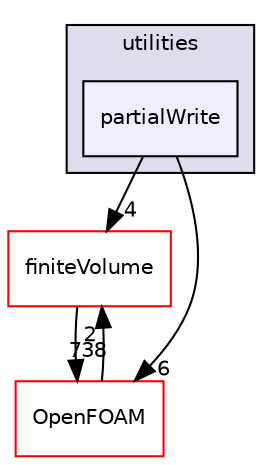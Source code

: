 digraph "src/postProcessing/functionObjects/utilities/partialWrite" {
  bgcolor=transparent;
  compound=true
  node [ fontsize="10", fontname="Helvetica"];
  edge [ labelfontsize="10", labelfontname="Helvetica"];
  subgraph clusterdir_5fa51d5799d140e0f60107297bff2985 {
    graph [ bgcolor="#ddddee", pencolor="black", label="utilities" fontname="Helvetica", fontsize="10", URL="dir_5fa51d5799d140e0f60107297bff2985.html"]
  dir_3c65747a2aa75cc6e20b785daaa04476 [shape=box, label="partialWrite", style="filled", fillcolor="#eeeeff", pencolor="black", URL="dir_3c65747a2aa75cc6e20b785daaa04476.html"];
  }
  dir_9bd15774b555cf7259a6fa18f99fe99b [shape=box label="finiteVolume" color="red" URL="dir_9bd15774b555cf7259a6fa18f99fe99b.html"];
  dir_c5473ff19b20e6ec4dfe5c310b3778a8 [shape=box label="OpenFOAM" color="red" URL="dir_c5473ff19b20e6ec4dfe5c310b3778a8.html"];
  dir_9bd15774b555cf7259a6fa18f99fe99b->dir_c5473ff19b20e6ec4dfe5c310b3778a8 [headlabel="738", labeldistance=1.5 headhref="dir_000898_001898.html"];
  dir_3c65747a2aa75cc6e20b785daaa04476->dir_9bd15774b555cf7259a6fa18f99fe99b [headlabel="4", labeldistance=1.5 headhref="dir_002520_000898.html"];
  dir_3c65747a2aa75cc6e20b785daaa04476->dir_c5473ff19b20e6ec4dfe5c310b3778a8 [headlabel="6", labeldistance=1.5 headhref="dir_002520_001898.html"];
  dir_c5473ff19b20e6ec4dfe5c310b3778a8->dir_9bd15774b555cf7259a6fa18f99fe99b [headlabel="2", labeldistance=1.5 headhref="dir_001898_000898.html"];
}
